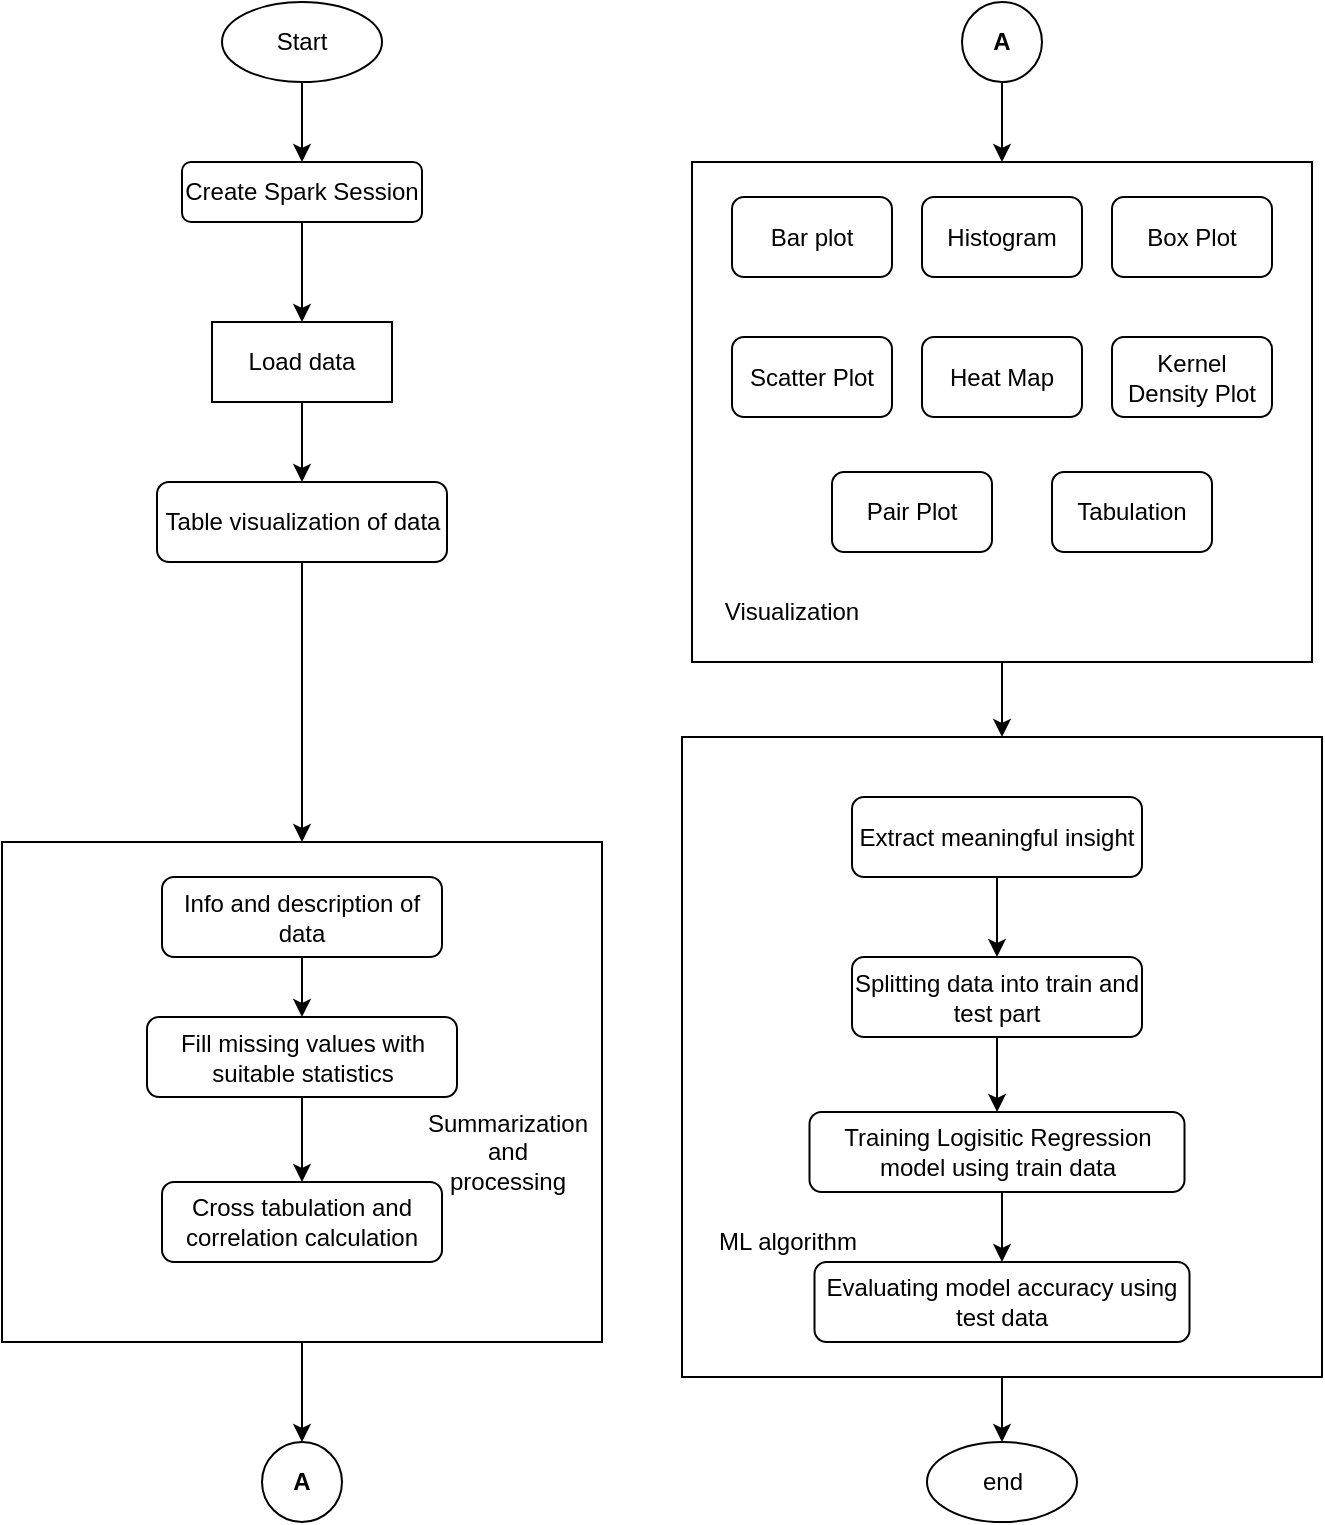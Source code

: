 <mxfile version="15.4.0" type="device"><diagram name="Page-1" id="edf60f1a-56cd-e834-aa8a-f176f3a09ee4"><mxGraphModel dx="1707" dy="1013" grid="1" gridSize="10" guides="1" tooltips="1" connect="1" arrows="1" fold="1" page="1" pageScale="1" pageWidth="1100" pageHeight="850" background="none" math="0" shadow="0"><root><mxCell id="0"/><mxCell id="1" parent="0"/><mxCell id="B2TOxSG7UvakzlnkQZxl-4" style="edgeStyle=orthogonalEdgeStyle;rounded=0;orthogonalLoop=1;jettySize=auto;html=1;exitX=0.5;exitY=1;exitDx=0;exitDy=0;entryX=0.5;entryY=0;entryDx=0;entryDy=0;" edge="1" parent="1" source="do3ELrjXTlaAR5VM1Xtx-10" target="B2TOxSG7UvakzlnkQZxl-3"><mxGeometry relative="1" as="geometry"/></mxCell><mxCell id="do3ELrjXTlaAR5VM1Xtx-10" value="" style="whiteSpace=wrap;html=1;aspect=fixed;" parent="1" vertex="1"><mxGeometry x="630" y="367.5" width="320" height="320" as="geometry"/></mxCell><mxCell id="B2TOxSG7UvakzlnkQZxl-2" style="edgeStyle=orthogonalEdgeStyle;rounded=0;orthogonalLoop=1;jettySize=auto;html=1;exitX=0.5;exitY=1;exitDx=0;exitDy=0;entryX=0.5;entryY=0;entryDx=0;entryDy=0;" edge="1" parent="1" source="ZkmZdOl87oJpQ0bG7Y7a-15" target="B2TOxSG7UvakzlnkQZxl-1"><mxGeometry relative="1" as="geometry"/></mxCell><mxCell id="ZkmZdOl87oJpQ0bG7Y7a-15" value="" style="rounded=0;whiteSpace=wrap;html=1;" parent="1" vertex="1"><mxGeometry x="290" y="420" width="300" height="250" as="geometry"/></mxCell><mxCell id="ZkmZdOl87oJpQ0bG7Y7a-3" style="edgeStyle=orthogonalEdgeStyle;rounded=0;orthogonalLoop=1;jettySize=auto;html=1;entryX=0.5;entryY=0;entryDx=0;entryDy=0;startArrow=none;" parent="1" source="U0gXzyzodXmMzDgA3aH9-8" target="ZkmZdOl87oJpQ0bG7Y7a-2" edge="1"><mxGeometry relative="1" as="geometry"/></mxCell><mxCell id="U0gXzyzodXmMzDgA3aH9-10" style="edgeStyle=orthogonalEdgeStyle;rounded=0;orthogonalLoop=1;jettySize=auto;html=1;exitX=0.5;exitY=1;exitDx=0;exitDy=0;entryX=0.5;entryY=0;entryDx=0;entryDy=0;" parent="1" source="ZkmZdOl87oJpQ0bG7Y7a-1" target="U0gXzyzodXmMzDgA3aH9-8" edge="1"><mxGeometry relative="1" as="geometry"/></mxCell><mxCell id="ZkmZdOl87oJpQ0bG7Y7a-1" value="Start" style="ellipse;whiteSpace=wrap;html=1;" parent="1" vertex="1"><mxGeometry x="400" width="80" height="40" as="geometry"/></mxCell><mxCell id="ZkmZdOl87oJpQ0bG7Y7a-5" style="edgeStyle=orthogonalEdgeStyle;rounded=0;orthogonalLoop=1;jettySize=auto;html=1;exitX=0.5;exitY=1;exitDx=0;exitDy=0;" parent="1" source="ZkmZdOl87oJpQ0bG7Y7a-2" target="ZkmZdOl87oJpQ0bG7Y7a-4" edge="1"><mxGeometry relative="1" as="geometry"/></mxCell><mxCell id="ZkmZdOl87oJpQ0bG7Y7a-2" value="Load data" style="rounded=0;whiteSpace=wrap;html=1;" parent="1" vertex="1"><mxGeometry x="395" y="160" width="90" height="40" as="geometry"/></mxCell><mxCell id="U0gXzyzodXmMzDgA3aH9-1" style="edgeStyle=orthogonalEdgeStyle;rounded=0;orthogonalLoop=1;jettySize=auto;html=1;exitX=0.5;exitY=1;exitDx=0;exitDy=0;entryX=0.5;entryY=0;entryDx=0;entryDy=0;" parent="1" source="ZkmZdOl87oJpQ0bG7Y7a-4" target="ZkmZdOl87oJpQ0bG7Y7a-15" edge="1"><mxGeometry relative="1" as="geometry"/></mxCell><mxCell id="ZkmZdOl87oJpQ0bG7Y7a-4" value="Table visualization of data" style="rounded=1;whiteSpace=wrap;html=1;" parent="1" vertex="1"><mxGeometry x="367.5" y="240" width="145" height="40" as="geometry"/></mxCell><mxCell id="ZkmZdOl87oJpQ0bG7Y7a-11" style="edgeStyle=orthogonalEdgeStyle;rounded=0;orthogonalLoop=1;jettySize=auto;html=1;exitX=0.5;exitY=1;exitDx=0;exitDy=0;entryX=0.5;entryY=0;entryDx=0;entryDy=0;" parent="1" source="ZkmZdOl87oJpQ0bG7Y7a-8" target="ZkmZdOl87oJpQ0bG7Y7a-10" edge="1"><mxGeometry relative="1" as="geometry"/></mxCell><mxCell id="ZkmZdOl87oJpQ0bG7Y7a-8" value="Info and description of data" style="rounded=1;whiteSpace=wrap;html=1;" parent="1" vertex="1"><mxGeometry x="370" y="437.5" width="140" height="40" as="geometry"/></mxCell><mxCell id="ZkmZdOl87oJpQ0bG7Y7a-14" value="" style="edgeStyle=orthogonalEdgeStyle;rounded=0;orthogonalLoop=1;jettySize=auto;html=1;" parent="1" source="ZkmZdOl87oJpQ0bG7Y7a-10" target="ZkmZdOl87oJpQ0bG7Y7a-12" edge="1"><mxGeometry relative="1" as="geometry"/></mxCell><mxCell id="ZkmZdOl87oJpQ0bG7Y7a-10" value="Fill missing values with suitable statistics" style="rounded=1;whiteSpace=wrap;html=1;" parent="1" vertex="1"><mxGeometry x="362.5" y="507.5" width="155" height="40" as="geometry"/></mxCell><mxCell id="ZkmZdOl87oJpQ0bG7Y7a-12" value="Cross tabulation and correlation calculation" style="rounded=1;whiteSpace=wrap;html=1;" parent="1" vertex="1"><mxGeometry x="370" y="590" width="140" height="40" as="geometry"/></mxCell><mxCell id="ZkmZdOl87oJpQ0bG7Y7a-16" value="Summarization&lt;br&gt;and&lt;br&gt;processing" style="text;html=1;strokeColor=none;fillColor=none;align=center;verticalAlign=middle;whiteSpace=wrap;rounded=0;" parent="1" vertex="1"><mxGeometry x="512.5" y="560" width="60" height="30" as="geometry"/></mxCell><mxCell id="B2TOxSG7UvakzlnkQZxl-5" style="edgeStyle=orthogonalEdgeStyle;rounded=0;orthogonalLoop=1;jettySize=auto;html=1;exitX=0.5;exitY=1;exitDx=0;exitDy=0;entryX=0.5;entryY=0;entryDx=0;entryDy=0;" edge="1" parent="1" source="ZkmZdOl87oJpQ0bG7Y7a-19" target="do3ELrjXTlaAR5VM1Xtx-10"><mxGeometry relative="1" as="geometry"/></mxCell><mxCell id="ZkmZdOl87oJpQ0bG7Y7a-19" value="" style="rounded=0;whiteSpace=wrap;html=1;" parent="1" vertex="1"><mxGeometry x="635" y="80" width="310" height="250" as="geometry"/></mxCell><mxCell id="ZkmZdOl87oJpQ0bG7Y7a-20" value="Bar plot" style="rounded=1;whiteSpace=wrap;html=1;" parent="1" vertex="1"><mxGeometry x="655" y="97.5" width="80" height="40" as="geometry"/></mxCell><mxCell id="ZkmZdOl87oJpQ0bG7Y7a-21" value="Histogram" style="rounded=1;whiteSpace=wrap;html=1;" parent="1" vertex="1"><mxGeometry x="750" y="97.5" width="80" height="40" as="geometry"/></mxCell><mxCell id="ZkmZdOl87oJpQ0bG7Y7a-23" value="Box Plot" style="rounded=1;whiteSpace=wrap;html=1;" parent="1" vertex="1"><mxGeometry x="845" y="97.5" width="80" height="40" as="geometry"/></mxCell><mxCell id="ZkmZdOl87oJpQ0bG7Y7a-24" value="Scatter Plot" style="rounded=1;whiteSpace=wrap;html=1;" parent="1" vertex="1"><mxGeometry x="655" y="167.5" width="80" height="40" as="geometry"/></mxCell><mxCell id="ZkmZdOl87oJpQ0bG7Y7a-25" value="Heat Map&lt;span style=&quot;color: rgba(0 , 0 , 0 , 0) ; font-family: monospace ; font-size: 0px&quot;&gt;%3CmxGraphModel%3E%3Croot%3E%3CmxCell%20id%3D%220%22%2F%3E%3CmxCell%20id%3D%221%22%20parent%3D%220%22%2F%3E%3CmxCell%20id%3D%222%22%20value%3D%22Histogram%22%20style%3D%22rounded%3D1%3BwhiteSpace%3Dwrap%3Bhtml%3D1%3B%22%20vertex%3D%221%22%20parent%3D%221%22%3E%3CmxGeometry%20x%3D%22755%22%20y%3D%22280%22%20width%3D%2280%22%20height%3D%2240%22%20as%3D%22geometry%22%2F%3E%3C%2FmxCell%3E%3C%2Froot%3E%3C%2FmxGraphModel%3E&lt;/span&gt;" style="rounded=1;whiteSpace=wrap;html=1;" parent="1" vertex="1"><mxGeometry x="750" y="167.5" width="80" height="40" as="geometry"/></mxCell><mxCell id="ZkmZdOl87oJpQ0bG7Y7a-26" value="Kernel Density Plot" style="rounded=1;whiteSpace=wrap;html=1;" parent="1" vertex="1"><mxGeometry x="845" y="167.5" width="80" height="40" as="geometry"/></mxCell><mxCell id="ZkmZdOl87oJpQ0bG7Y7a-28" value="Pair Plot" style="rounded=1;whiteSpace=wrap;html=1;" parent="1" vertex="1"><mxGeometry x="705" y="235" width="80" height="40" as="geometry"/></mxCell><mxCell id="ZkmZdOl87oJpQ0bG7Y7a-29" value="Visualization" style="text;html=1;strokeColor=none;fillColor=none;align=center;verticalAlign=middle;whiteSpace=wrap;rounded=0;" parent="1" vertex="1"><mxGeometry x="655" y="290" width="60" height="30" as="geometry"/></mxCell><mxCell id="ZkmZdOl87oJpQ0bG7Y7a-30" value="Tabulation" style="rounded=1;whiteSpace=wrap;html=1;" parent="1" vertex="1"><mxGeometry x="815" y="235" width="80" height="40" as="geometry"/></mxCell><mxCell id="B2TOxSG7UvakzlnkQZxl-9" style="edgeStyle=orthogonalEdgeStyle;rounded=0;orthogonalLoop=1;jettySize=auto;html=1;exitX=0.5;exitY=1;exitDx=0;exitDy=0;entryX=0.5;entryY=0;entryDx=0;entryDy=0;" edge="1" parent="1" source="U0gXzyzodXmMzDgA3aH9-4" target="do3ELrjXTlaAR5VM1Xtx-2"><mxGeometry relative="1" as="geometry"/></mxCell><mxCell id="U0gXzyzodXmMzDgA3aH9-4" value="Extract meaningful insight" style="rounded=1;whiteSpace=wrap;html=1;" parent="1" vertex="1"><mxGeometry x="715" y="397.5" width="145" height="40" as="geometry"/></mxCell><mxCell id="U0gXzyzodXmMzDgA3aH9-8" value="Create Spark Session" style="rounded=1;whiteSpace=wrap;html=1;" parent="1" vertex="1"><mxGeometry x="380" y="80" width="120" height="30" as="geometry"/></mxCell><mxCell id="B2TOxSG7UvakzlnkQZxl-10" style="edgeStyle=orthogonalEdgeStyle;rounded=0;orthogonalLoop=1;jettySize=auto;html=1;exitX=0.5;exitY=1;exitDx=0;exitDy=0;" edge="1" parent="1" source="do3ELrjXTlaAR5VM1Xtx-2" target="do3ELrjXTlaAR5VM1Xtx-3"><mxGeometry relative="1" as="geometry"/></mxCell><mxCell id="do3ELrjXTlaAR5VM1Xtx-2" value="Splitting data into train and test part" style="rounded=1;whiteSpace=wrap;html=1;" parent="1" vertex="1"><mxGeometry x="715" y="477.5" width="145" height="40" as="geometry"/></mxCell><mxCell id="B2TOxSG7UvakzlnkQZxl-11" style="edgeStyle=orthogonalEdgeStyle;rounded=0;orthogonalLoop=1;jettySize=auto;html=1;exitX=0.5;exitY=1;exitDx=0;exitDy=0;entryX=0.5;entryY=0;entryDx=0;entryDy=0;" edge="1" parent="1" source="do3ELrjXTlaAR5VM1Xtx-3" target="do3ELrjXTlaAR5VM1Xtx-4"><mxGeometry relative="1" as="geometry"/></mxCell><mxCell id="do3ELrjXTlaAR5VM1Xtx-3" value="Training Logisitic Regression model using train data" style="rounded=1;whiteSpace=wrap;html=1;" parent="1" vertex="1"><mxGeometry x="693.75" y="555" width="187.5" height="40" as="geometry"/></mxCell><mxCell id="do3ELrjXTlaAR5VM1Xtx-4" value="Evaluating model accuracy using test data" style="rounded=1;whiteSpace=wrap;html=1;" parent="1" vertex="1"><mxGeometry x="696.25" y="630" width="187.5" height="40" as="geometry"/></mxCell><mxCell id="do3ELrjXTlaAR5VM1Xtx-11" value="ML algorithm" style="text;html=1;strokeColor=none;fillColor=none;align=center;verticalAlign=middle;whiteSpace=wrap;rounded=0;" parent="1" vertex="1"><mxGeometry x="642.5" y="605" width="80" height="30" as="geometry"/></mxCell><mxCell id="B2TOxSG7UvakzlnkQZxl-1" value="&lt;b&gt;A&lt;/b&gt;" style="ellipse;whiteSpace=wrap;html=1;aspect=fixed;" vertex="1" parent="1"><mxGeometry x="420" y="720" width="40" height="40" as="geometry"/></mxCell><mxCell id="B2TOxSG7UvakzlnkQZxl-3" value="end" style="ellipse;whiteSpace=wrap;html=1;rounded=0;" vertex="1" parent="1"><mxGeometry x="752.5" y="720" width="75" height="40" as="geometry"/></mxCell><mxCell id="B2TOxSG7UvakzlnkQZxl-7" style="edgeStyle=orthogonalEdgeStyle;rounded=0;orthogonalLoop=1;jettySize=auto;html=1;exitX=0.5;exitY=1;exitDx=0;exitDy=0;entryX=0.5;entryY=0;entryDx=0;entryDy=0;" edge="1" parent="1" source="B2TOxSG7UvakzlnkQZxl-6" target="ZkmZdOl87oJpQ0bG7Y7a-19"><mxGeometry relative="1" as="geometry"/></mxCell><mxCell id="B2TOxSG7UvakzlnkQZxl-6" value="&lt;b&gt;A&lt;/b&gt;" style="ellipse;whiteSpace=wrap;html=1;aspect=fixed;" vertex="1" parent="1"><mxGeometry x="770" width="40" height="40" as="geometry"/></mxCell></root></mxGraphModel></diagram></mxfile>